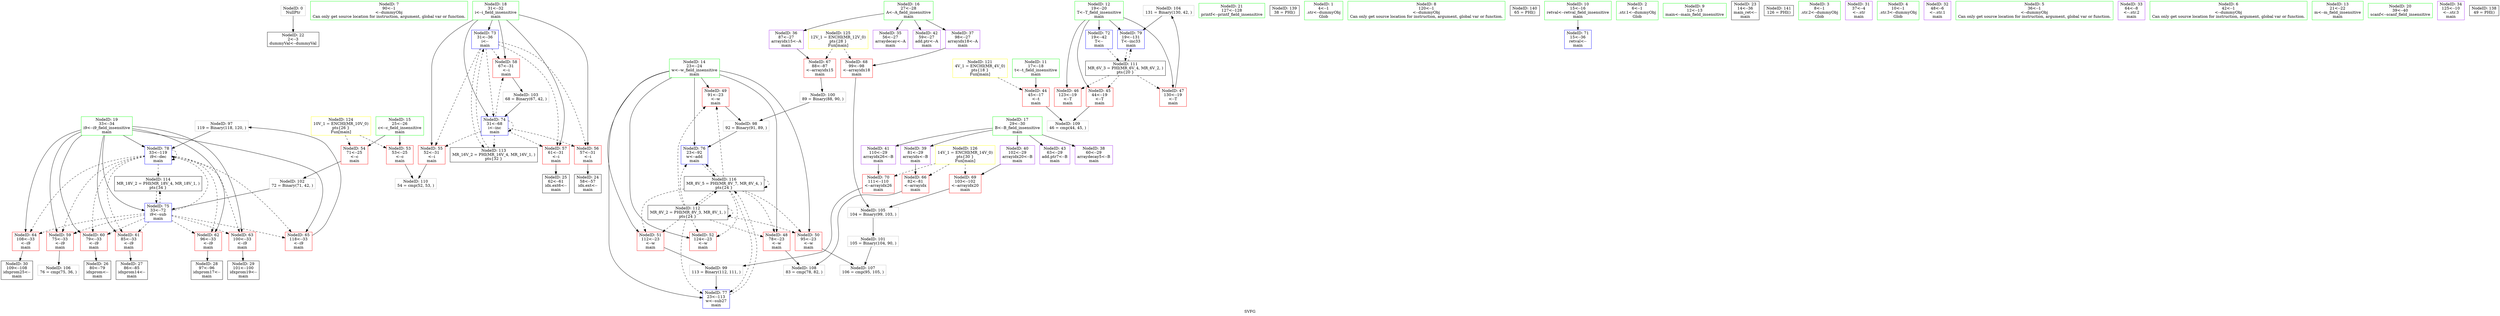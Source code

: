 digraph "SVFG" {
	label="SVFG";

	Node0x5600d0a172a0 [shape=record,color=grey,label="{NodeID: 0\nNullPtr}"];
	Node0x5600d0a172a0 -> Node0x5600d0a2b6d0[style=solid];
	Node0x5600d0a16190 [shape=record,color=green,label="{NodeID: 7\n90\<--1\n\<--dummyObj\nCan only get source location for instruction, argument, global var or function.}"];
	Node0x5600d0a2cc70 [shape=record,color=grey,label="{NodeID: 97\n119 = Binary(118, 120, )\n}"];
	Node0x5600d0a2cc70 -> Node0x5600d0a2f430[style=solid];
	Node0x5600d0a176a0 [shape=record,color=green,label="{NodeID: 14\n23\<--24\nw\<--w_field_insensitive\nmain\n}"];
	Node0x5600d0a176a0 -> Node0x5600d0a2dbd0[style=solid];
	Node0x5600d0a176a0 -> Node0x5600d0a2dca0[style=solid];
	Node0x5600d0a176a0 -> Node0x5600d0a2dd70[style=solid];
	Node0x5600d0a176a0 -> Node0x5600d0a2de40[style=solid];
	Node0x5600d0a176a0 -> Node0x5600d0a2df10[style=solid];
	Node0x5600d0a176a0 -> Node0x5600d0a2f290[style=solid];
	Node0x5600d0a176a0 -> Node0x5600d0a2f360[style=solid];
	Node0x5600d0a31520 [shape=record,color=grey,label="{NodeID: 104\n131 = Binary(130, 42, )\n}"];
	Node0x5600d0a31520 -> Node0x5600d0a2f500[style=solid];
	Node0x5600d0a2b640 [shape=record,color=green,label="{NodeID: 21\n127\<--128\nprintf\<--printf_field_insensitive\n}"];
	Node0x5600d0a35af0 [shape=record,color=black,label="{NodeID: 111\nMR_6V_3 = PHI(MR_6V_4, MR_6V_2, )\npts\{20 \}\n}"];
	Node0x5600d0a35af0 -> Node0x5600d0a2c940[style=dashed];
	Node0x5600d0a35af0 -> Node0x5600d0a2ca10[style=dashed];
	Node0x5600d0a35af0 -> Node0x5600d0a2cae0[style=dashed];
	Node0x5600d0a35af0 -> Node0x5600d0a2f500[style=dashed];
	Node0x5600d0a2bb70 [shape=record,color=black,label="{NodeID: 28\n97\<--96\nidxprom17\<--\nmain\n}"];
	Node0x5600d0a2c120 [shape=record,color=purple,label="{NodeID: 35\n56\<--27\narraydecay\<--A\nmain\n}"];
	Node0x5600d0a39690 [shape=record,color=yellow,style=double,label="{NodeID: 125\n12V_1 = ENCHI(MR_12V_0)\npts\{28 \}\nFun[main]}"];
	Node0x5600d0a39690 -> Node0x5600d0a2eb40[style=dashed];
	Node0x5600d0a39690 -> Node0x5600d0a2ec10[style=dashed];
	Node0x5600d0a2c6d0 [shape=record,color=purple,label="{NodeID: 42\n59\<--27\nadd.ptr\<--A\nmain\n}"];
	Node0x5600d0a2dca0 [shape=record,color=red,label="{NodeID: 49\n91\<--23\n\<--w\nmain\n}"];
	Node0x5600d0a2dca0 -> Node0x5600d0a2cdf0[style=solid];
	Node0x5600d0a3f7f0 [shape=record,color=black,label="{NodeID: 139\n38 = PHI()\n}"];
	Node0x5600d0a2e250 [shape=record,color=red,label="{NodeID: 56\n57\<--31\n\<--i\nmain\n}"];
	Node0x5600d0a2e250 -> Node0x5600d0a2b830[style=solid];
	Node0x5600d0a2e800 [shape=record,color=red,label="{NodeID: 63\n100\<--33\n\<--i9\nmain\n}"];
	Node0x5600d0a2e800 -> Node0x5600d0a2bc40[style=solid];
	Node0x5600d0a2edb0 [shape=record,color=red,label="{NodeID: 70\n111\<--110\n\<--arrayidx26\nmain\n}"];
	Node0x5600d0a2edb0 -> Node0x5600d0a2cf70[style=solid];
	Node0x5600d0a2f360 [shape=record,color=blue,label="{NodeID: 77\n23\<--113\nw\<--sub27\nmain\n}"];
	Node0x5600d0a2f360 -> Node0x5600d0a373f0[style=dashed];
	Node0x5600d0a16010 [shape=record,color=green,label="{NodeID: 1\n4\<--1\n.str\<--dummyObj\nGlob }"];
	Node0x5600d0a16220 [shape=record,color=green,label="{NodeID: 8\n120\<--1\n\<--dummyObj\nCan only get source location for instruction, argument, global var or function.}"];
	Node0x5600d0a2cdf0 [shape=record,color=grey,label="{NodeID: 98\n92 = Binary(91, 89, )\n}"];
	Node0x5600d0a2cdf0 -> Node0x5600d0a2f290[style=solid];
	Node0x5600d0a17770 [shape=record,color=green,label="{NodeID: 15\n25\<--26\nc\<--c_field_insensitive\nmain\n}"];
	Node0x5600d0a17770 -> Node0x5600d0a2dfe0[style=solid];
	Node0x5600d0a17770 -> Node0x5600d0a2e0b0[style=solid];
	Node0x5600d0a316a0 [shape=record,color=grey,label="{NodeID: 105\n104 = Binary(99, 103, )\n}"];
	Node0x5600d0a316a0 -> Node0x5600d0a2d270[style=solid];
	Node0x5600d0a2b6d0 [shape=record,color=black,label="{NodeID: 22\n2\<--3\ndummyVal\<--dummyVal\n}"];
	Node0x5600d0a35ff0 [shape=record,color=black,label="{NodeID: 112\nMR_8V_2 = PHI(MR_8V_3, MR_8V_1, )\npts\{24 \}\n}"];
	Node0x5600d0a35ff0 -> Node0x5600d0a2dbd0[style=dashed];
	Node0x5600d0a35ff0 -> Node0x5600d0a2dca0[style=dashed];
	Node0x5600d0a35ff0 -> Node0x5600d0a2dd70[style=dashed];
	Node0x5600d0a35ff0 -> Node0x5600d0a2de40[style=dashed];
	Node0x5600d0a35ff0 -> Node0x5600d0a2df10[style=dashed];
	Node0x5600d0a35ff0 -> Node0x5600d0a2f290[style=dashed];
	Node0x5600d0a35ff0 -> Node0x5600d0a2f360[style=dashed];
	Node0x5600d0a35ff0 -> Node0x5600d0a35ff0[style=dashed];
	Node0x5600d0a35ff0 -> Node0x5600d0a373f0[style=dashed];
	Node0x5600d0a2bc40 [shape=record,color=black,label="{NodeID: 29\n101\<--100\nidxprom19\<--\nmain\n}"];
	Node0x5600d0a2c1f0 [shape=record,color=purple,label="{NodeID: 36\n87\<--27\narrayidx15\<--A\nmain\n}"];
	Node0x5600d0a2c1f0 -> Node0x5600d0a2eb40[style=solid];
	Node0x5600d0a39770 [shape=record,color=yellow,style=double,label="{NodeID: 126\n14V_1 = ENCHI(MR_14V_0)\npts\{30 \}\nFun[main]}"];
	Node0x5600d0a39770 -> Node0x5600d0a2ea70[style=dashed];
	Node0x5600d0a39770 -> Node0x5600d0a2ece0[style=dashed];
	Node0x5600d0a39770 -> Node0x5600d0a2edb0[style=dashed];
	Node0x5600d0a2c7a0 [shape=record,color=purple,label="{NodeID: 43\n63\<--29\nadd.ptr7\<--B\nmain\n}"];
	Node0x5600d0a2dd70 [shape=record,color=red,label="{NodeID: 50\n95\<--23\n\<--w\nmain\n}"];
	Node0x5600d0a2dd70 -> Node0x5600d0a319a0[style=solid];
	Node0x5600d0a3f8f0 [shape=record,color=black,label="{NodeID: 140\n65 = PHI()\n}"];
	Node0x5600d0a2e320 [shape=record,color=red,label="{NodeID: 57\n61\<--31\n\<--i\nmain\n}"];
	Node0x5600d0a2e320 -> Node0x5600d0a2b900[style=solid];
	Node0x5600d0a2e8d0 [shape=record,color=red,label="{NodeID: 64\n108\<--33\n\<--i9\nmain\n}"];
	Node0x5600d0a2e8d0 -> Node0x5600d0a2bd10[style=solid];
	Node0x5600d0a2ee80 [shape=record,color=blue,label="{NodeID: 71\n15\<--36\nretval\<--\nmain\n}"];
	Node0x5600d0a2f430 [shape=record,color=blue,label="{NodeID: 78\n33\<--119\ni9\<--dec\nmain\n}"];
	Node0x5600d0a2f430 -> Node0x5600d0a2e4c0[style=dashed];
	Node0x5600d0a2f430 -> Node0x5600d0a2e590[style=dashed];
	Node0x5600d0a2f430 -> Node0x5600d0a2e660[style=dashed];
	Node0x5600d0a2f430 -> Node0x5600d0a2e730[style=dashed];
	Node0x5600d0a2f430 -> Node0x5600d0a2e800[style=dashed];
	Node0x5600d0a2f430 -> Node0x5600d0a2e8d0[style=dashed];
	Node0x5600d0a2f430 -> Node0x5600d0a2e9a0[style=dashed];
	Node0x5600d0a2f430 -> Node0x5600d0a2f430[style=dashed];
	Node0x5600d0a2f430 -> Node0x5600d0a369f0[style=dashed];
	Node0x5600d0a160a0 [shape=record,color=green,label="{NodeID: 2\n6\<--1\n.str.1\<--dummyObj\nGlob }"];
	Node0x5600d0a17440 [shape=record,color=green,label="{NodeID: 9\n12\<--13\nmain\<--main_field_insensitive\n}"];
	Node0x5600d0a2cf70 [shape=record,color=grey,label="{NodeID: 99\n113 = Binary(112, 111, )\n}"];
	Node0x5600d0a2cf70 -> Node0x5600d0a2f360[style=solid];
	Node0x5600d0a17840 [shape=record,color=green,label="{NodeID: 16\n27\<--28\nA\<--A_field_insensitive\nmain\n}"];
	Node0x5600d0a17840 -> Node0x5600d0a2c120[style=solid];
	Node0x5600d0a17840 -> Node0x5600d0a2c1f0[style=solid];
	Node0x5600d0a17840 -> Node0x5600d0a2c2c0[style=solid];
	Node0x5600d0a17840 -> Node0x5600d0a2c6d0[style=solid];
	Node0x5600d0a31820 [shape=record,color=grey,label="{NodeID: 106\n76 = cmp(75, 36, )\n}"];
	Node0x5600d0a2b760 [shape=record,color=black,label="{NodeID: 23\n14\<--36\nmain_ret\<--\nmain\n}"];
	Node0x5600d0a364f0 [shape=record,color=black,label="{NodeID: 113\nMR_16V_2 = PHI(MR_16V_4, MR_16V_1, )\npts\{32 \}\n}"];
	Node0x5600d0a364f0 -> Node0x5600d0a2f020[style=dashed];
	Node0x5600d0a2bd10 [shape=record,color=black,label="{NodeID: 30\n109\<--108\nidxprom25\<--\nmain\n}"];
	Node0x5600d0a2c2c0 [shape=record,color=purple,label="{NodeID: 37\n98\<--27\narrayidx18\<--A\nmain\n}"];
	Node0x5600d0a2c2c0 -> Node0x5600d0a2ec10[style=solid];
	Node0x5600d0a2c870 [shape=record,color=red,label="{NodeID: 44\n45\<--17\n\<--t\nmain\n}"];
	Node0x5600d0a2c870 -> Node0x5600d0a31ca0[style=solid];
	Node0x5600d0a2de40 [shape=record,color=red,label="{NodeID: 51\n112\<--23\n\<--w\nmain\n}"];
	Node0x5600d0a2de40 -> Node0x5600d0a2cf70[style=solid];
	Node0x5600d0a3f9f0 [shape=record,color=black,label="{NodeID: 141\n126 = PHI()\n}"];
	Node0x5600d0a2e3f0 [shape=record,color=red,label="{NodeID: 58\n67\<--31\n\<--i\nmain\n}"];
	Node0x5600d0a2e3f0 -> Node0x5600d0a313a0[style=solid];
	Node0x5600d0a2e9a0 [shape=record,color=red,label="{NodeID: 65\n118\<--33\n\<--i9\nmain\n}"];
	Node0x5600d0a2e9a0 -> Node0x5600d0a2cc70[style=solid];
	Node0x5600d0a2ef50 [shape=record,color=blue,label="{NodeID: 72\n19\<--42\nT\<--\nmain\n}"];
	Node0x5600d0a2ef50 -> Node0x5600d0a35af0[style=dashed];
	Node0x5600d0a2f500 [shape=record,color=blue,label="{NodeID: 79\n19\<--131\nT\<--inc33\nmain\n}"];
	Node0x5600d0a2f500 -> Node0x5600d0a35af0[style=dashed];
	Node0x5600d0a163d0 [shape=record,color=green,label="{NodeID: 3\n8\<--1\n.str.2\<--dummyObj\nGlob }"];
	Node0x5600d0a17540 [shape=record,color=green,label="{NodeID: 10\n15\<--16\nretval\<--retval_field_insensitive\nmain\n}"];
	Node0x5600d0a17540 -> Node0x5600d0a2ee80[style=solid];
	Node0x5600d0a2d0f0 [shape=record,color=grey,label="{NodeID: 100\n89 = Binary(88, 90, )\n}"];
	Node0x5600d0a2d0f0 -> Node0x5600d0a2cdf0[style=solid];
	Node0x5600d0a16700 [shape=record,color=green,label="{NodeID: 17\n29\<--30\nB\<--B_field_insensitive\nmain\n}"];
	Node0x5600d0a16700 -> Node0x5600d0a2c390[style=solid];
	Node0x5600d0a16700 -> Node0x5600d0a2c460[style=solid];
	Node0x5600d0a16700 -> Node0x5600d0a2c530[style=solid];
	Node0x5600d0a16700 -> Node0x5600d0a2c600[style=solid];
	Node0x5600d0a16700 -> Node0x5600d0a2c7a0[style=solid];
	Node0x5600d0a319a0 [shape=record,color=grey,label="{NodeID: 107\n106 = cmp(95, 105, )\n}"];
	Node0x5600d0a2b830 [shape=record,color=black,label="{NodeID: 24\n58\<--57\nidx.ext\<--\nmain\n}"];
	Node0x5600d0a369f0 [shape=record,color=black,label="{NodeID: 114\nMR_18V_2 = PHI(MR_18V_4, MR_18V_1, )\npts\{34 \}\n}"];
	Node0x5600d0a369f0 -> Node0x5600d0a2f1c0[style=dashed];
	Node0x5600d0a2bde0 [shape=record,color=purple,label="{NodeID: 31\n37\<--4\n\<--.str\nmain\n}"];
	Node0x5600d0a39310 [shape=record,color=yellow,style=double,label="{NodeID: 121\n4V_1 = ENCHI(MR_4V_0)\npts\{18 \}\nFun[main]}"];
	Node0x5600d0a39310 -> Node0x5600d0a2c870[style=dashed];
	Node0x5600d0a2c390 [shape=record,color=purple,label="{NodeID: 38\n60\<--29\narraydecay5\<--B\nmain\n}"];
	Node0x5600d0a2c940 [shape=record,color=red,label="{NodeID: 45\n44\<--19\n\<--T\nmain\n}"];
	Node0x5600d0a2c940 -> Node0x5600d0a31ca0[style=solid];
	Node0x5600d0a2df10 [shape=record,color=red,label="{NodeID: 52\n124\<--23\n\<--w\nmain\n}"];
	Node0x5600d0a2e4c0 [shape=record,color=red,label="{NodeID: 59\n75\<--33\n\<--i9\nmain\n}"];
	Node0x5600d0a2e4c0 -> Node0x5600d0a31820[style=solid];
	Node0x5600d0a2ea70 [shape=record,color=red,label="{NodeID: 66\n82\<--81\n\<--arrayidx\nmain\n}"];
	Node0x5600d0a2ea70 -> Node0x5600d0a31b20[style=solid];
	Node0x5600d0a2f020 [shape=record,color=blue,label="{NodeID: 73\n31\<--36\ni\<--\nmain\n}"];
	Node0x5600d0a2f020 -> Node0x5600d0a2e180[style=dashed];
	Node0x5600d0a2f020 -> Node0x5600d0a2e250[style=dashed];
	Node0x5600d0a2f020 -> Node0x5600d0a2e320[style=dashed];
	Node0x5600d0a2f020 -> Node0x5600d0a2e3f0[style=dashed];
	Node0x5600d0a2f020 -> Node0x5600d0a2f0f0[style=dashed];
	Node0x5600d0a2f020 -> Node0x5600d0a364f0[style=dashed];
	Node0x5600d0a16460 [shape=record,color=green,label="{NodeID: 4\n10\<--1\n.str.3\<--dummyObj\nGlob }"];
	Node0x5600d0a2ac50 [shape=record,color=green,label="{NodeID: 11\n17\<--18\nt\<--t_field_insensitive\nmain\n}"];
	Node0x5600d0a2ac50 -> Node0x5600d0a2c870[style=solid];
	Node0x5600d0a2d270 [shape=record,color=grey,label="{NodeID: 101\n105 = Binary(104, 90, )\n}"];
	Node0x5600d0a2d270 -> Node0x5600d0a319a0[style=solid];
	Node0x5600d0a167d0 [shape=record,color=green,label="{NodeID: 18\n31\<--32\ni\<--i_field_insensitive\nmain\n}"];
	Node0x5600d0a167d0 -> Node0x5600d0a2e180[style=solid];
	Node0x5600d0a167d0 -> Node0x5600d0a2e250[style=solid];
	Node0x5600d0a167d0 -> Node0x5600d0a2e320[style=solid];
	Node0x5600d0a167d0 -> Node0x5600d0a2e3f0[style=solid];
	Node0x5600d0a167d0 -> Node0x5600d0a2f020[style=solid];
	Node0x5600d0a167d0 -> Node0x5600d0a2f0f0[style=solid];
	Node0x5600d0a31b20 [shape=record,color=grey,label="{NodeID: 108\n83 = cmp(78, 82, )\n}"];
	Node0x5600d0a2b900 [shape=record,color=black,label="{NodeID: 25\n62\<--61\nidx.ext6\<--\nmain\n}"];
	Node0x5600d0a2beb0 [shape=record,color=purple,label="{NodeID: 32\n48\<--6\n\<--.str.1\nmain\n}"];
	Node0x5600d0a2c460 [shape=record,color=purple,label="{NodeID: 39\n81\<--29\narrayidx\<--B\nmain\n}"];
	Node0x5600d0a2c460 -> Node0x5600d0a2ea70[style=solid];
	Node0x5600d0a2ca10 [shape=record,color=red,label="{NodeID: 46\n123\<--19\n\<--T\nmain\n}"];
	Node0x5600d0a2dfe0 [shape=record,color=red,label="{NodeID: 53\n53\<--25\n\<--c\nmain\n}"];
	Node0x5600d0a2dfe0 -> Node0x5600d0a31e20[style=solid];
	Node0x5600d0a2e590 [shape=record,color=red,label="{NodeID: 60\n79\<--33\n\<--i9\nmain\n}"];
	Node0x5600d0a2e590 -> Node0x5600d0a2b9d0[style=solid];
	Node0x5600d0a2eb40 [shape=record,color=red,label="{NodeID: 67\n88\<--87\n\<--arrayidx15\nmain\n}"];
	Node0x5600d0a2eb40 -> Node0x5600d0a2d0f0[style=solid];
	Node0x5600d0a2f0f0 [shape=record,color=blue,label="{NodeID: 74\n31\<--68\ni\<--inc\nmain\n}"];
	Node0x5600d0a2f0f0 -> Node0x5600d0a2e180[style=dashed];
	Node0x5600d0a2f0f0 -> Node0x5600d0a2e250[style=dashed];
	Node0x5600d0a2f0f0 -> Node0x5600d0a2e320[style=dashed];
	Node0x5600d0a2f0f0 -> Node0x5600d0a2e3f0[style=dashed];
	Node0x5600d0a2f0f0 -> Node0x5600d0a2f0f0[style=dashed];
	Node0x5600d0a2f0f0 -> Node0x5600d0a364f0[style=dashed];
	Node0x5600d0a2a910 [shape=record,color=green,label="{NodeID: 5\n36\<--1\n\<--dummyObj\nCan only get source location for instruction, argument, global var or function.}"];
	Node0x5600d0a2ad20 [shape=record,color=green,label="{NodeID: 12\n19\<--20\nT\<--T_field_insensitive\nmain\n}"];
	Node0x5600d0a2ad20 -> Node0x5600d0a2c940[style=solid];
	Node0x5600d0a2ad20 -> Node0x5600d0a2ca10[style=solid];
	Node0x5600d0a2ad20 -> Node0x5600d0a2cae0[style=solid];
	Node0x5600d0a2ad20 -> Node0x5600d0a2ef50[style=solid];
	Node0x5600d0a2ad20 -> Node0x5600d0a2f500[style=solid];
	Node0x5600d0a31220 [shape=record,color=grey,label="{NodeID: 102\n72 = Binary(71, 42, )\n}"];
	Node0x5600d0a31220 -> Node0x5600d0a2f1c0[style=solid];
	Node0x5600d0a168a0 [shape=record,color=green,label="{NodeID: 19\n33\<--34\ni9\<--i9_field_insensitive\nmain\n}"];
	Node0x5600d0a168a0 -> Node0x5600d0a2e4c0[style=solid];
	Node0x5600d0a168a0 -> Node0x5600d0a2e590[style=solid];
	Node0x5600d0a168a0 -> Node0x5600d0a2e660[style=solid];
	Node0x5600d0a168a0 -> Node0x5600d0a2e730[style=solid];
	Node0x5600d0a168a0 -> Node0x5600d0a2e800[style=solid];
	Node0x5600d0a168a0 -> Node0x5600d0a2e8d0[style=solid];
	Node0x5600d0a168a0 -> Node0x5600d0a2e9a0[style=solid];
	Node0x5600d0a168a0 -> Node0x5600d0a2f1c0[style=solid];
	Node0x5600d0a168a0 -> Node0x5600d0a2f430[style=solid];
	Node0x5600d0a31ca0 [shape=record,color=grey,label="{NodeID: 109\n46 = cmp(44, 45, )\n}"];
	Node0x5600d0a2b9d0 [shape=record,color=black,label="{NodeID: 26\n80\<--79\nidxprom\<--\nmain\n}"];
	Node0x5600d0a373f0 [shape=record,color=black,label="{NodeID: 116\nMR_8V_5 = PHI(MR_8V_7, MR_8V_4, )\npts\{24 \}\n}"];
	Node0x5600d0a373f0 -> Node0x5600d0a2dbd0[style=dashed];
	Node0x5600d0a373f0 -> Node0x5600d0a2dca0[style=dashed];
	Node0x5600d0a373f0 -> Node0x5600d0a2dd70[style=dashed];
	Node0x5600d0a373f0 -> Node0x5600d0a2de40[style=dashed];
	Node0x5600d0a373f0 -> Node0x5600d0a2df10[style=dashed];
	Node0x5600d0a373f0 -> Node0x5600d0a2f290[style=dashed];
	Node0x5600d0a373f0 -> Node0x5600d0a2f360[style=dashed];
	Node0x5600d0a373f0 -> Node0x5600d0a35ff0[style=dashed];
	Node0x5600d0a373f0 -> Node0x5600d0a373f0[style=dashed];
	Node0x5600d0a2bf80 [shape=record,color=purple,label="{NodeID: 33\n64\<--8\n\<--.str.2\nmain\n}"];
	Node0x5600d0a2c530 [shape=record,color=purple,label="{NodeID: 40\n102\<--29\narrayidx20\<--B\nmain\n}"];
	Node0x5600d0a2c530 -> Node0x5600d0a2ece0[style=solid];
	Node0x5600d0a2cae0 [shape=record,color=red,label="{NodeID: 47\n130\<--19\n\<--T\nmain\n}"];
	Node0x5600d0a2cae0 -> Node0x5600d0a31520[style=solid];
	Node0x5600d0a2e0b0 [shape=record,color=red,label="{NodeID: 54\n71\<--25\n\<--c\nmain\n}"];
	Node0x5600d0a2e0b0 -> Node0x5600d0a31220[style=solid];
	Node0x5600d0a2e660 [shape=record,color=red,label="{NodeID: 61\n85\<--33\n\<--i9\nmain\n}"];
	Node0x5600d0a2e660 -> Node0x5600d0a2baa0[style=solid];
	Node0x5600d0a2ec10 [shape=record,color=red,label="{NodeID: 68\n99\<--98\n\<--arrayidx18\nmain\n}"];
	Node0x5600d0a2ec10 -> Node0x5600d0a316a0[style=solid];
	Node0x5600d0a2f1c0 [shape=record,color=blue,label="{NodeID: 75\n33\<--72\ni9\<--sub\nmain\n}"];
	Node0x5600d0a2f1c0 -> Node0x5600d0a2e4c0[style=dashed];
	Node0x5600d0a2f1c0 -> Node0x5600d0a2e590[style=dashed];
	Node0x5600d0a2f1c0 -> Node0x5600d0a2e660[style=dashed];
	Node0x5600d0a2f1c0 -> Node0x5600d0a2e730[style=dashed];
	Node0x5600d0a2f1c0 -> Node0x5600d0a2e800[style=dashed];
	Node0x5600d0a2f1c0 -> Node0x5600d0a2e8d0[style=dashed];
	Node0x5600d0a2f1c0 -> Node0x5600d0a2e9a0[style=dashed];
	Node0x5600d0a2f1c0 -> Node0x5600d0a2f430[style=dashed];
	Node0x5600d0a2f1c0 -> Node0x5600d0a369f0[style=dashed];
	Node0x5600d0a2a9a0 [shape=record,color=green,label="{NodeID: 6\n42\<--1\n\<--dummyObj\nCan only get source location for instruction, argument, global var or function.}"];
	Node0x5600d0a2adf0 [shape=record,color=green,label="{NodeID: 13\n21\<--22\nm\<--m_field_insensitive\nmain\n}"];
	Node0x5600d0a313a0 [shape=record,color=grey,label="{NodeID: 103\n68 = Binary(67, 42, )\n}"];
	Node0x5600d0a313a0 -> Node0x5600d0a2f0f0[style=solid];
	Node0x5600d0a16970 [shape=record,color=green,label="{NodeID: 20\n39\<--40\nscanf\<--scanf_field_insensitive\n}"];
	Node0x5600d0a31e20 [shape=record,color=grey,label="{NodeID: 110\n54 = cmp(52, 53, )\n}"];
	Node0x5600d0a2baa0 [shape=record,color=black,label="{NodeID: 27\n86\<--85\nidxprom14\<--\nmain\n}"];
	Node0x5600d0a2c050 [shape=record,color=purple,label="{NodeID: 34\n125\<--10\n\<--.str.3\nmain\n}"];
	Node0x5600d0a395b0 [shape=record,color=yellow,style=double,label="{NodeID: 124\n10V_1 = ENCHI(MR_10V_0)\npts\{26 \}\nFun[main]}"];
	Node0x5600d0a395b0 -> Node0x5600d0a2dfe0[style=dashed];
	Node0x5600d0a395b0 -> Node0x5600d0a2e0b0[style=dashed];
	Node0x5600d0a2c600 [shape=record,color=purple,label="{NodeID: 41\n110\<--29\narrayidx26\<--B\nmain\n}"];
	Node0x5600d0a2c600 -> Node0x5600d0a2edb0[style=solid];
	Node0x5600d0a2dbd0 [shape=record,color=red,label="{NodeID: 48\n78\<--23\n\<--w\nmain\n}"];
	Node0x5600d0a2dbd0 -> Node0x5600d0a31b20[style=solid];
	Node0x5600d08d2ae0 [shape=record,color=black,label="{NodeID: 138\n49 = PHI()\n}"];
	Node0x5600d0a2e180 [shape=record,color=red,label="{NodeID: 55\n52\<--31\n\<--i\nmain\n}"];
	Node0x5600d0a2e180 -> Node0x5600d0a31e20[style=solid];
	Node0x5600d0a2e730 [shape=record,color=red,label="{NodeID: 62\n96\<--33\n\<--i9\nmain\n}"];
	Node0x5600d0a2e730 -> Node0x5600d0a2bb70[style=solid];
	Node0x5600d0a2ece0 [shape=record,color=red,label="{NodeID: 69\n103\<--102\n\<--arrayidx20\nmain\n}"];
	Node0x5600d0a2ece0 -> Node0x5600d0a316a0[style=solid];
	Node0x5600d0a2f290 [shape=record,color=blue,label="{NodeID: 76\n23\<--92\nw\<--add\nmain\n}"];
	Node0x5600d0a2f290 -> Node0x5600d0a373f0[style=dashed];
}
